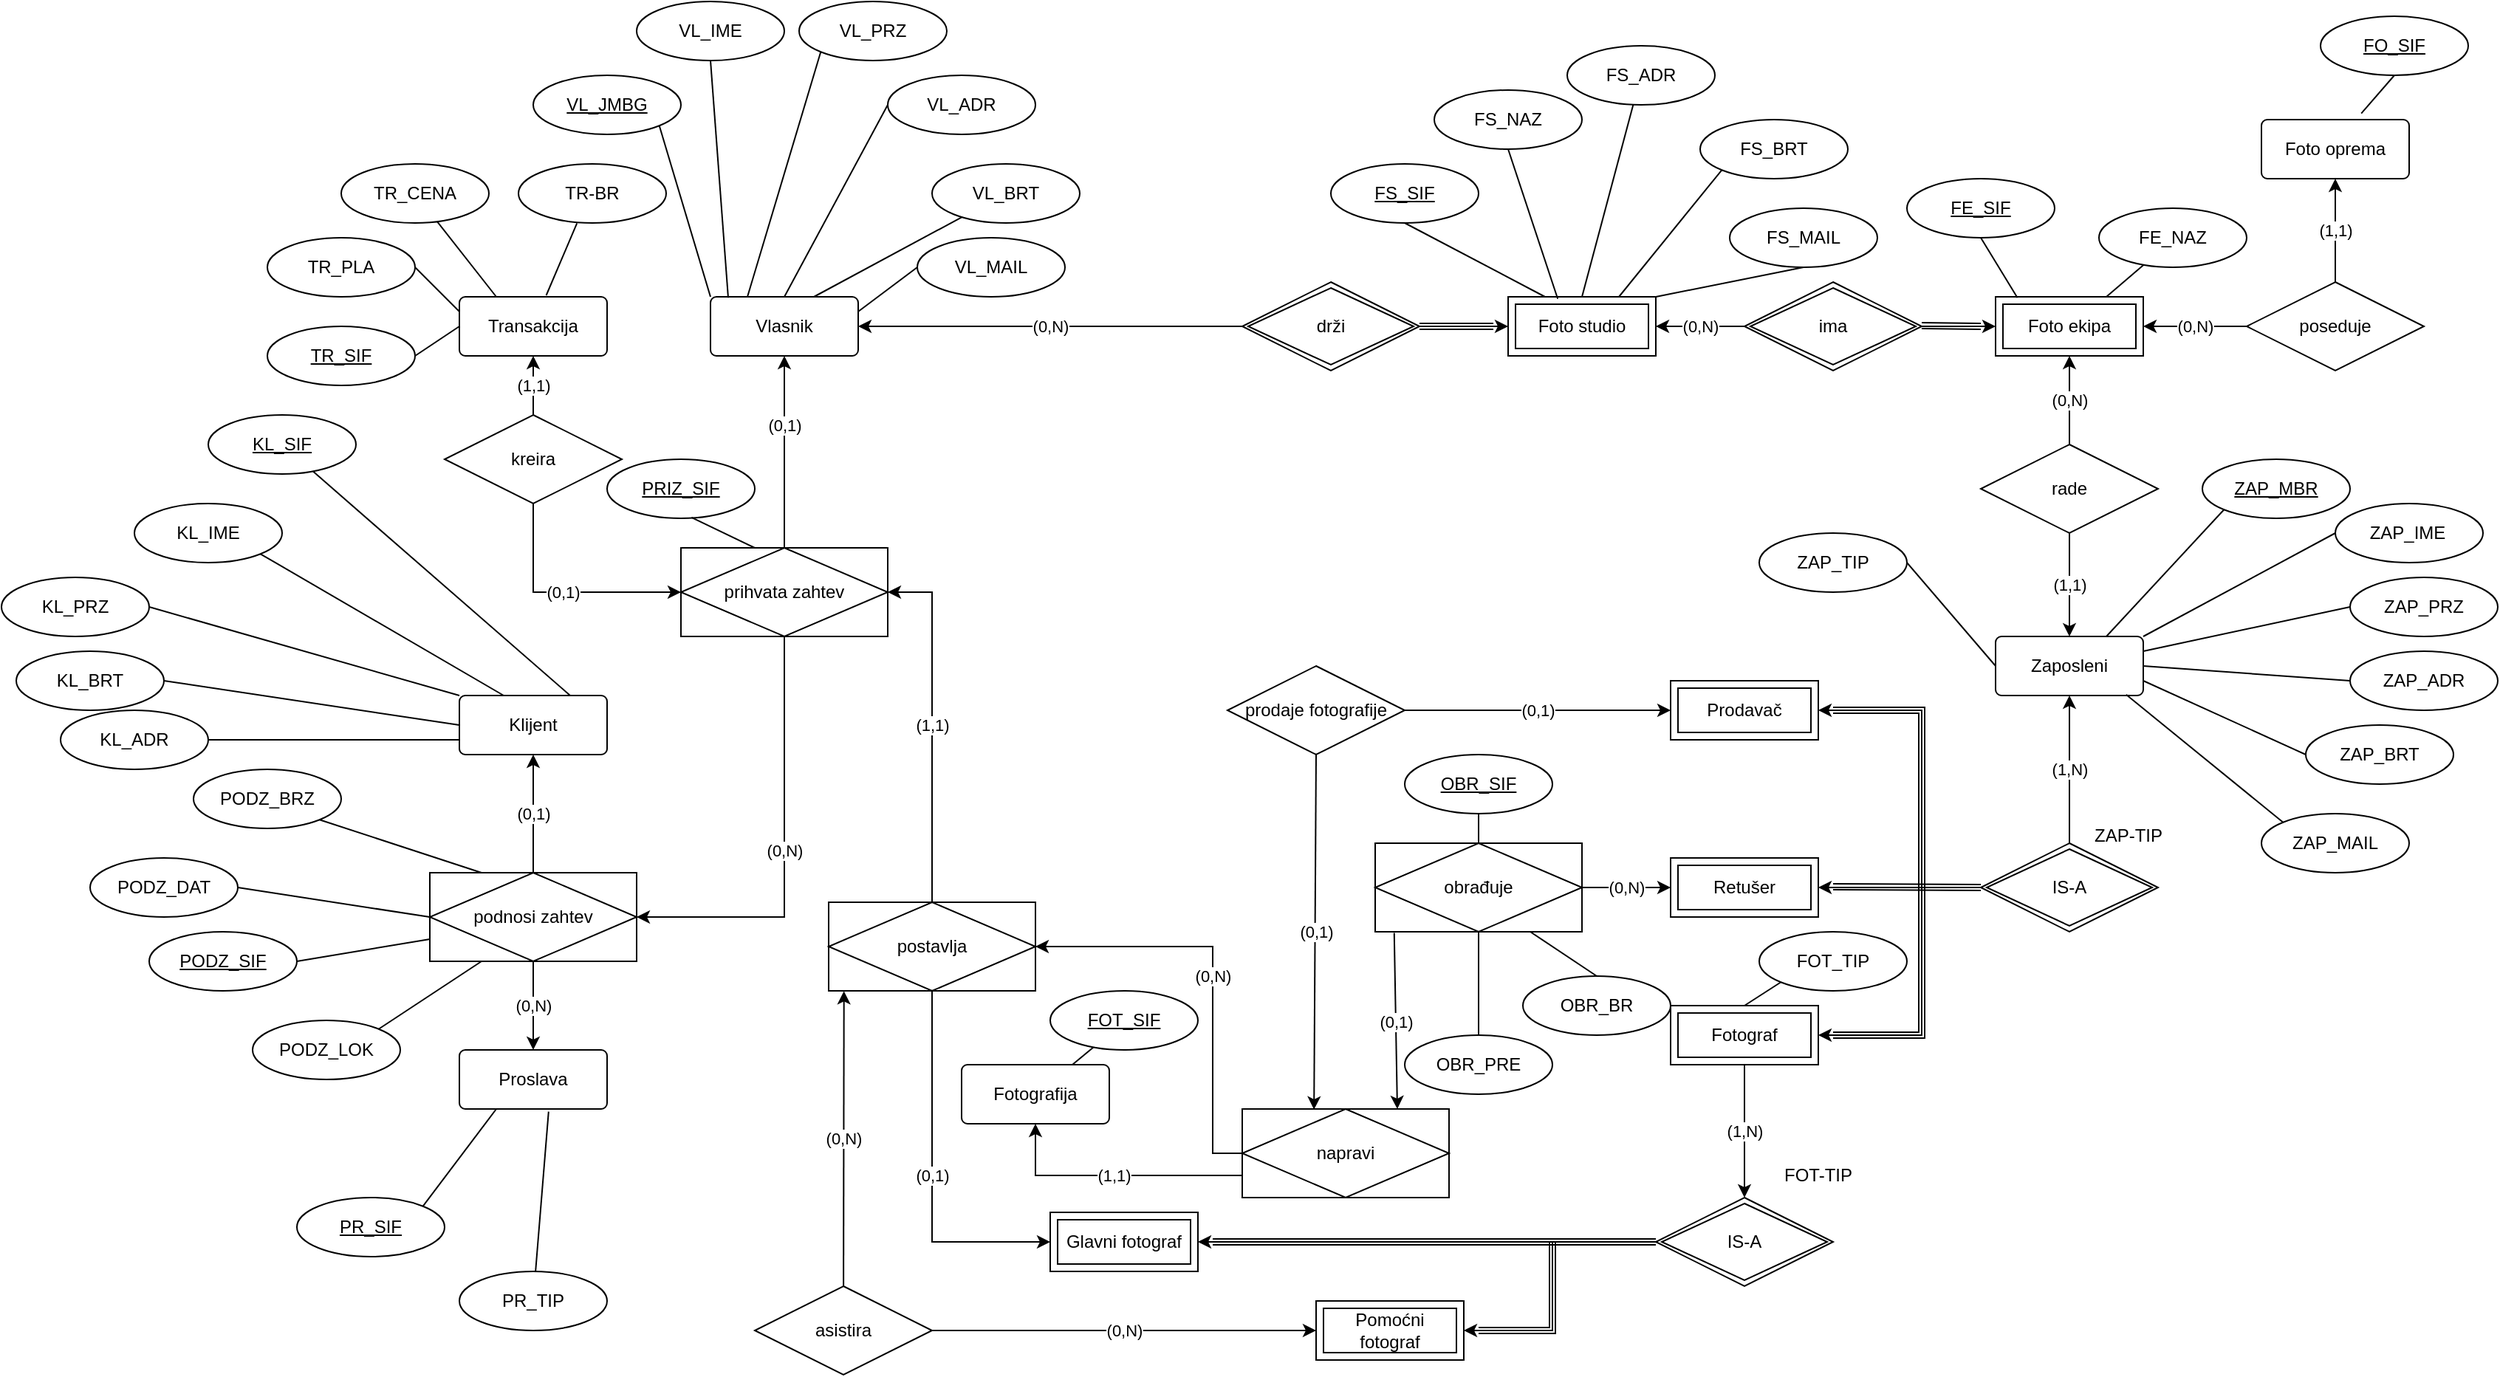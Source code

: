 <mxfile version="15.9.1" type="device"><diagram id="R2lEEEUBdFMjLlhIrx00" name="Page-1"><mxGraphModel dx="1870" dy="1679" grid="1" gridSize="10" guides="1" tooltips="1" connect="1" arrows="1" fold="1" page="1" pageScale="1" pageWidth="850" pageHeight="1100" math="0" shadow="0" extFonts="Permanent Marker^https://fonts.googleapis.com/css?family=Permanent+Marker"><root><mxCell id="0"/><mxCell id="1" parent="0"/><mxCell id="DqjEDJ-toXpMGheVykGL-5" value="Vlasnik" style="rounded=1;arcSize=10;whiteSpace=wrap;html=1;align=center;" vertex="1" parent="1"><mxGeometry x="30" y="40" width="100" height="40" as="geometry"/></mxCell><mxCell id="DqjEDJ-toXpMGheVykGL-6" value="Transakcija" style="rounded=1;arcSize=10;whiteSpace=wrap;html=1;align=center;" vertex="1" parent="1"><mxGeometry x="-140" y="40" width="100" height="40" as="geometry"/></mxCell><mxCell id="DqjEDJ-toXpMGheVykGL-7" value="drži" style="shape=rhombus;double=1;perimeter=rhombusPerimeter;whiteSpace=wrap;html=1;align=center;" vertex="1" parent="1"><mxGeometry x="390" y="30" width="120" height="60" as="geometry"/></mxCell><mxCell id="DqjEDJ-toXpMGheVykGL-10" value="" style="endArrow=classic;html=1;rounded=0;exitX=0;exitY=0.5;exitDx=0;exitDy=0;entryX=1;entryY=0.5;entryDx=0;entryDy=0;" edge="1" parent="1" source="DqjEDJ-toXpMGheVykGL-7" target="DqjEDJ-toXpMGheVykGL-5"><mxGeometry relative="1" as="geometry"><mxPoint x="360" y="300" as="sourcePoint"/><mxPoint x="460" y="300" as="targetPoint"/></mxGeometry></mxCell><mxCell id="DqjEDJ-toXpMGheVykGL-11" value="(0,N)" style="edgeLabel;resizable=0;html=1;align=center;verticalAlign=middle;" connectable="0" vertex="1" parent="DqjEDJ-toXpMGheVykGL-10"><mxGeometry relative="1" as="geometry"/></mxCell><mxCell id="DqjEDJ-toXpMGheVykGL-12" value="" style="endArrow=classic;html=1;rounded=0;entryX=0;entryY=0.5;entryDx=0;entryDy=0;" edge="1" parent="1" source="DqjEDJ-toXpMGheVykGL-7"><mxGeometry width="50" height="50" relative="1" as="geometry"><mxPoint x="380" y="320" as="sourcePoint"/><mxPoint x="570" y="60" as="targetPoint"/><Array as="points"><mxPoint x="530" y="60"/></Array></mxGeometry></mxCell><mxCell id="DqjEDJ-toXpMGheVykGL-13" value="" style="shape=link;html=1;rounded=0;exitX=1;exitY=0.5;exitDx=0;exitDy=0;" edge="1" parent="1" source="DqjEDJ-toXpMGheVykGL-7"><mxGeometry relative="1" as="geometry"><mxPoint x="470" y="110" as="sourcePoint"/><mxPoint x="560" y="60" as="targetPoint"/></mxGeometry></mxCell><mxCell id="DqjEDJ-toXpMGheVykGL-17" value="ima" style="shape=rhombus;double=1;perimeter=rhombusPerimeter;whiteSpace=wrap;html=1;align=center;" vertex="1" parent="1"><mxGeometry x="730" y="30" width="120" height="60" as="geometry"/></mxCell><mxCell id="DqjEDJ-toXpMGheVykGL-18" value="" style="endArrow=classic;html=1;rounded=0;exitX=0;exitY=0.5;exitDx=0;exitDy=0;entryX=1;entryY=0.5;entryDx=0;entryDy=0;" edge="1" parent="1" source="DqjEDJ-toXpMGheVykGL-17"><mxGeometry relative="1" as="geometry"><mxPoint x="360" y="300" as="sourcePoint"/><mxPoint x="670" y="60" as="targetPoint"/></mxGeometry></mxCell><mxCell id="DqjEDJ-toXpMGheVykGL-19" value="(0,N)" style="edgeLabel;resizable=0;html=1;align=center;verticalAlign=middle;" connectable="0" vertex="1" parent="DqjEDJ-toXpMGheVykGL-18"><mxGeometry relative="1" as="geometry"/></mxCell><mxCell id="DqjEDJ-toXpMGheVykGL-20" value="Zaposleni" style="rounded=1;arcSize=10;whiteSpace=wrap;html=1;align=center;" vertex="1" parent="1"><mxGeometry x="900" y="270" width="100" height="40" as="geometry"/></mxCell><mxCell id="DqjEDJ-toXpMGheVykGL-21" value="Foto ekipa" style="shape=ext;margin=3;double=1;whiteSpace=wrap;html=1;align=center;" vertex="1" parent="1"><mxGeometry x="900" y="40" width="100" height="40" as="geometry"/></mxCell><mxCell id="DqjEDJ-toXpMGheVykGL-22" value="Foto studio" style="shape=ext;margin=3;double=1;whiteSpace=wrap;html=1;align=center;" vertex="1" parent="1"><mxGeometry x="570" y="40" width="100" height="40" as="geometry"/></mxCell><mxCell id="DqjEDJ-toXpMGheVykGL-23" value="" style="shape=link;html=1;rounded=0;" edge="1" parent="1"><mxGeometry relative="1" as="geometry"><mxPoint x="850" y="59.5" as="sourcePoint"/><mxPoint x="890" y="60" as="targetPoint"/></mxGeometry></mxCell><mxCell id="DqjEDJ-toXpMGheVykGL-25" value="" style="endArrow=classic;html=1;rounded=0;entryX=0;entryY=0.5;entryDx=0;entryDy=0;" edge="1" parent="1" target="DqjEDJ-toXpMGheVykGL-21"><mxGeometry width="50" height="50" relative="1" as="geometry"><mxPoint x="850" y="60" as="sourcePoint"/><mxPoint x="740" y="240" as="targetPoint"/></mxGeometry></mxCell><mxCell id="DqjEDJ-toXpMGheVykGL-26" value="poseduje" style="shape=rhombus;perimeter=rhombusPerimeter;whiteSpace=wrap;html=1;align=center;" vertex="1" parent="1"><mxGeometry x="1070" y="30" width="120" height="60" as="geometry"/></mxCell><mxCell id="DqjEDJ-toXpMGheVykGL-29" value="" style="endArrow=classic;html=1;rounded=0;exitX=0;exitY=0.5;exitDx=0;exitDy=0;entryX=1;entryY=0.5;entryDx=0;entryDy=0;" edge="1" parent="1" source="DqjEDJ-toXpMGheVykGL-26" target="DqjEDJ-toXpMGheVykGL-21"><mxGeometry relative="1" as="geometry"><mxPoint x="660" y="260" as="sourcePoint"/><mxPoint x="760" y="260" as="targetPoint"/></mxGeometry></mxCell><mxCell id="DqjEDJ-toXpMGheVykGL-30" value="(0,N)" style="edgeLabel;resizable=0;html=1;align=center;verticalAlign=middle;" connectable="0" vertex="1" parent="DqjEDJ-toXpMGheVykGL-29"><mxGeometry relative="1" as="geometry"/></mxCell><mxCell id="DqjEDJ-toXpMGheVykGL-31" value="Foto oprema" style="rounded=1;arcSize=10;whiteSpace=wrap;html=1;align=center;" vertex="1" parent="1"><mxGeometry x="1080" y="-80" width="100" height="40" as="geometry"/></mxCell><mxCell id="DqjEDJ-toXpMGheVykGL-32" value="" style="endArrow=classic;html=1;rounded=0;entryX=0.5;entryY=1;entryDx=0;entryDy=0;" edge="1" parent="1" source="DqjEDJ-toXpMGheVykGL-26" target="DqjEDJ-toXpMGheVykGL-31"><mxGeometry relative="1" as="geometry"><mxPoint x="660" y="180" as="sourcePoint"/><mxPoint x="760" y="180" as="targetPoint"/></mxGeometry></mxCell><mxCell id="DqjEDJ-toXpMGheVykGL-33" value="(1,1)" style="edgeLabel;resizable=0;html=1;align=center;verticalAlign=middle;" connectable="0" vertex="1" parent="DqjEDJ-toXpMGheVykGL-32"><mxGeometry relative="1" as="geometry"/></mxCell><mxCell id="DqjEDJ-toXpMGheVykGL-34" value="rade" style="shape=rhombus;perimeter=rhombusPerimeter;whiteSpace=wrap;html=1;align=center;" vertex="1" parent="1"><mxGeometry x="890" y="140" width="120" height="60" as="geometry"/></mxCell><mxCell id="DqjEDJ-toXpMGheVykGL-35" value="" style="endArrow=classic;html=1;rounded=0;entryX=0.5;entryY=0;entryDx=0;entryDy=0;exitX=0.5;exitY=1;exitDx=0;exitDy=0;" edge="1" parent="1" source="DqjEDJ-toXpMGheVykGL-34" target="DqjEDJ-toXpMGheVykGL-20"><mxGeometry relative="1" as="geometry"><mxPoint x="780" y="180" as="sourcePoint"/><mxPoint x="880" y="180" as="targetPoint"/></mxGeometry></mxCell><mxCell id="DqjEDJ-toXpMGheVykGL-36" value="(1,1)" style="edgeLabel;resizable=0;html=1;align=center;verticalAlign=middle;" connectable="0" vertex="1" parent="DqjEDJ-toXpMGheVykGL-35"><mxGeometry relative="1" as="geometry"/></mxCell><mxCell id="DqjEDJ-toXpMGheVykGL-37" value="" style="endArrow=classic;html=1;rounded=0;entryX=0.5;entryY=1;entryDx=0;entryDy=0;exitX=0.5;exitY=0;exitDx=0;exitDy=0;" edge="1" parent="1" source="DqjEDJ-toXpMGheVykGL-34" target="DqjEDJ-toXpMGheVykGL-21"><mxGeometry relative="1" as="geometry"><mxPoint x="780" y="180" as="sourcePoint"/><mxPoint x="880" y="180" as="targetPoint"/></mxGeometry></mxCell><mxCell id="DqjEDJ-toXpMGheVykGL-38" value="(0,N)" style="edgeLabel;resizable=0;html=1;align=center;verticalAlign=middle;" connectable="0" vertex="1" parent="DqjEDJ-toXpMGheVykGL-37"><mxGeometry relative="1" as="geometry"/></mxCell><mxCell id="DqjEDJ-toXpMGheVykGL-39" value="IS-A" style="shape=rhombus;double=1;perimeter=rhombusPerimeter;whiteSpace=wrap;html=1;align=center;" vertex="1" parent="1"><mxGeometry x="890" y="410" width="120" height="60" as="geometry"/></mxCell><mxCell id="DqjEDJ-toXpMGheVykGL-40" value="" style="endArrow=classic;html=1;rounded=0;entryX=0.5;entryY=1;entryDx=0;entryDy=0;exitX=0.5;exitY=0;exitDx=0;exitDy=0;" edge="1" parent="1" source="DqjEDJ-toXpMGheVykGL-39" target="DqjEDJ-toXpMGheVykGL-20"><mxGeometry relative="1" as="geometry"><mxPoint x="780" y="180" as="sourcePoint"/><mxPoint x="880" y="180" as="targetPoint"/></mxGeometry></mxCell><mxCell id="DqjEDJ-toXpMGheVykGL-41" value="(1,N)" style="edgeLabel;resizable=0;html=1;align=center;verticalAlign=middle;" connectable="0" vertex="1" parent="DqjEDJ-toXpMGheVykGL-40"><mxGeometry relative="1" as="geometry"/></mxCell><mxCell id="DqjEDJ-toXpMGheVykGL-45" value="" style="endArrow=classic;html=1;rounded=0;exitX=0;exitY=0.5;exitDx=0;exitDy=0;entryX=1;entryY=0.5;entryDx=0;entryDy=0;" edge="1" parent="1" source="DqjEDJ-toXpMGheVykGL-39"><mxGeometry width="50" height="50" relative="1" as="geometry"><mxPoint x="800" y="400" as="sourcePoint"/><mxPoint x="780" y="440" as="targetPoint"/></mxGeometry></mxCell><mxCell id="DqjEDJ-toXpMGheVykGL-46" value="" style="endArrow=classic;html=1;rounded=0;entryX=1;entryY=0.5;entryDx=0;entryDy=0;" edge="1" parent="1"><mxGeometry width="50" height="50" relative="1" as="geometry"><mxPoint x="850" y="440" as="sourcePoint"/><mxPoint x="780" y="320" as="targetPoint"/><Array as="points"><mxPoint x="850" y="320"/></Array></mxGeometry></mxCell><mxCell id="DqjEDJ-toXpMGheVykGL-47" value="" style="endArrow=classic;html=1;rounded=0;entryX=1;entryY=0.5;entryDx=0;entryDy=0;" edge="1" parent="1"><mxGeometry width="50" height="50" relative="1" as="geometry"><mxPoint x="850" y="440" as="sourcePoint"/><mxPoint x="780" y="540" as="targetPoint"/><Array as="points"><mxPoint x="850" y="540"/></Array></mxGeometry></mxCell><mxCell id="DqjEDJ-toXpMGheVykGL-48" value="" style="shape=link;html=1;rounded=0;" edge="1" parent="1"><mxGeometry relative="1" as="geometry"><mxPoint x="790" y="439.5" as="sourcePoint"/><mxPoint x="890" y="440" as="targetPoint"/></mxGeometry></mxCell><mxCell id="DqjEDJ-toXpMGheVykGL-50" value="" style="shape=link;html=1;rounded=0;" edge="1" parent="1"><mxGeometry relative="1" as="geometry"><mxPoint x="790" y="540" as="sourcePoint"/><mxPoint x="850" y="440" as="targetPoint"/><Array as="points"><mxPoint x="850" y="540"/></Array></mxGeometry></mxCell><mxCell id="DqjEDJ-toXpMGheVykGL-52" value="" style="shape=link;html=1;rounded=0;" edge="1" parent="1"><mxGeometry relative="1" as="geometry"><mxPoint x="790" y="320" as="sourcePoint"/><mxPoint x="850" y="440" as="targetPoint"/><Array as="points"><mxPoint x="850" y="320"/></Array></mxGeometry></mxCell><mxCell id="DqjEDJ-toXpMGheVykGL-54" value="IS-A" style="shape=rhombus;double=1;perimeter=rhombusPerimeter;whiteSpace=wrap;html=1;align=center;" vertex="1" parent="1"><mxGeometry x="670" y="650" width="120" height="60" as="geometry"/></mxCell><mxCell id="DqjEDJ-toXpMGheVykGL-55" value="" style="endArrow=classic;html=1;rounded=0;exitX=0.5;exitY=1;exitDx=0;exitDy=0;entryX=0.5;entryY=0;entryDx=0;entryDy=0;" edge="1" parent="1" target="DqjEDJ-toXpMGheVykGL-54"><mxGeometry relative="1" as="geometry"><mxPoint x="730" y="560" as="sourcePoint"/><mxPoint x="880" y="510" as="targetPoint"/></mxGeometry></mxCell><mxCell id="DqjEDJ-toXpMGheVykGL-56" value="(1,N)" style="edgeLabel;resizable=0;html=1;align=center;verticalAlign=middle;" connectable="0" vertex="1" parent="DqjEDJ-toXpMGheVykGL-55"><mxGeometry relative="1" as="geometry"/></mxCell><mxCell id="DqjEDJ-toXpMGheVykGL-57" value="FOT-TIP" style="text;html=1;strokeColor=none;fillColor=none;align=center;verticalAlign=middle;whiteSpace=wrap;rounded=0;" vertex="1" parent="1"><mxGeometry x="750" y="620" width="60" height="30" as="geometry"/></mxCell><mxCell id="DqjEDJ-toXpMGheVykGL-58" value="ZAP-TIP" style="text;html=1;strokeColor=none;fillColor=none;align=center;verticalAlign=middle;whiteSpace=wrap;rounded=0;" vertex="1" parent="1"><mxGeometry x="960" y="390" width="60" height="30" as="geometry"/></mxCell><mxCell id="DqjEDJ-toXpMGheVykGL-63" value="" style="endArrow=classic;html=1;rounded=0;entryX=1;entryY=0.5;entryDx=0;entryDy=0;exitX=0;exitY=0.5;exitDx=0;exitDy=0;" edge="1" parent="1" source="DqjEDJ-toXpMGheVykGL-54"><mxGeometry width="50" height="50" relative="1" as="geometry"><mxPoint x="800" y="540" as="sourcePoint"/><mxPoint x="360" y="680" as="targetPoint"/><Array as="points"><mxPoint x="600" y="680"/></Array></mxGeometry></mxCell><mxCell id="DqjEDJ-toXpMGheVykGL-64" value="" style="endArrow=classic;html=1;rounded=0;entryX=1;entryY=0.5;entryDx=0;entryDy=0;" edge="1" parent="1"><mxGeometry width="50" height="50" relative="1" as="geometry"><mxPoint x="600" y="680" as="sourcePoint"/><mxPoint x="540" y="740" as="targetPoint"/><Array as="points"><mxPoint x="600" y="740"/></Array></mxGeometry></mxCell><mxCell id="DqjEDJ-toXpMGheVykGL-65" value="" style="shape=link;html=1;rounded=0;entryX=0;entryY=0.5;entryDx=0;entryDy=0;" edge="1" parent="1" target="DqjEDJ-toXpMGheVykGL-54"><mxGeometry relative="1" as="geometry"><mxPoint x="370" y="680" as="sourcePoint"/><mxPoint x="650" y="530" as="targetPoint"/><Array as="points"><mxPoint x="600" y="680"/></Array></mxGeometry></mxCell><mxCell id="DqjEDJ-toXpMGheVykGL-67" value="" style="shape=link;html=1;rounded=0;" edge="1" parent="1"><mxGeometry relative="1" as="geometry"><mxPoint x="550" y="740" as="sourcePoint"/><mxPoint x="600" y="680" as="targetPoint"/><Array as="points"><mxPoint x="600" y="740"/></Array></mxGeometry></mxCell><mxCell id="DqjEDJ-toXpMGheVykGL-69" value="Klijent" style="rounded=1;arcSize=10;whiteSpace=wrap;html=1;align=center;" vertex="1" parent="1"><mxGeometry x="-140" y="310" width="100" height="40" as="geometry"/></mxCell><mxCell id="DqjEDJ-toXpMGheVykGL-70" value="podnosi zahtev" style="shape=associativeEntity;whiteSpace=wrap;html=1;align=center;" vertex="1" parent="1"><mxGeometry x="-160" y="430" width="140" height="60" as="geometry"/></mxCell><mxCell id="DqjEDJ-toXpMGheVykGL-71" value="Proslava" style="rounded=1;arcSize=10;whiteSpace=wrap;html=1;align=center;" vertex="1" parent="1"><mxGeometry x="-140" y="550" width="100" height="40" as="geometry"/></mxCell><mxCell id="DqjEDJ-toXpMGheVykGL-72" value="" style="endArrow=classic;html=1;rounded=0;exitX=0.5;exitY=0;exitDx=0;exitDy=0;entryX=0.5;entryY=1;entryDx=0;entryDy=0;" edge="1" parent="1" source="DqjEDJ-toXpMGheVykGL-70" target="DqjEDJ-toXpMGheVykGL-69"><mxGeometry relative="1" as="geometry"><mxPoint x="280" y="270" as="sourcePoint"/><mxPoint x="380" y="270" as="targetPoint"/></mxGeometry></mxCell><mxCell id="DqjEDJ-toXpMGheVykGL-73" value="(0,1)" style="edgeLabel;resizable=0;html=1;align=center;verticalAlign=middle;" connectable="0" vertex="1" parent="DqjEDJ-toXpMGheVykGL-72"><mxGeometry relative="1" as="geometry"/></mxCell><mxCell id="DqjEDJ-toXpMGheVykGL-74" value="" style="endArrow=classic;html=1;rounded=0;exitX=0.5;exitY=1;exitDx=0;exitDy=0;entryX=0.5;entryY=0;entryDx=0;entryDy=0;" edge="1" parent="1" source="DqjEDJ-toXpMGheVykGL-70" target="DqjEDJ-toXpMGheVykGL-71"><mxGeometry relative="1" as="geometry"><mxPoint x="280" y="270" as="sourcePoint"/><mxPoint x="-70" y="480" as="targetPoint"/></mxGeometry></mxCell><mxCell id="DqjEDJ-toXpMGheVykGL-75" value="(0,N)" style="edgeLabel;resizable=0;html=1;align=center;verticalAlign=middle;" connectable="0" vertex="1" parent="DqjEDJ-toXpMGheVykGL-74"><mxGeometry relative="1" as="geometry"/></mxCell><mxCell id="DqjEDJ-toXpMGheVykGL-76" value="prihvata zahtev" style="shape=associativeEntity;whiteSpace=wrap;html=1;align=center;" vertex="1" parent="1"><mxGeometry x="10" y="210" width="140" height="60" as="geometry"/></mxCell><mxCell id="DqjEDJ-toXpMGheVykGL-77" value="" style="endArrow=classic;html=1;rounded=0;exitX=0.5;exitY=1;exitDx=0;exitDy=0;entryX=1;entryY=0.5;entryDx=0;entryDy=0;" edge="1" parent="1" source="DqjEDJ-toXpMGheVykGL-76" target="DqjEDJ-toXpMGheVykGL-70"><mxGeometry relative="1" as="geometry"><mxPoint x="280" y="280" as="sourcePoint"/><mxPoint y="380" as="targetPoint"/><Array as="points"><mxPoint x="80" y="460"/></Array></mxGeometry></mxCell><mxCell id="DqjEDJ-toXpMGheVykGL-78" value="(0,N)" style="edgeLabel;resizable=0;html=1;align=center;verticalAlign=middle;" connectable="0" vertex="1" parent="DqjEDJ-toXpMGheVykGL-77"><mxGeometry relative="1" as="geometry"/></mxCell><mxCell id="DqjEDJ-toXpMGheVykGL-79" value="" style="endArrow=classic;html=1;rounded=0;exitX=0.5;exitY=0;exitDx=0;exitDy=0;entryX=0.5;entryY=1;entryDx=0;entryDy=0;" edge="1" parent="1" source="DqjEDJ-toXpMGheVykGL-76" target="DqjEDJ-toXpMGheVykGL-5"><mxGeometry relative="1" as="geometry"><mxPoint x="280" y="280" as="sourcePoint"/><mxPoint x="380" y="280" as="targetPoint"/></mxGeometry></mxCell><mxCell id="DqjEDJ-toXpMGheVykGL-205" value="(0,1)" style="edgeLabel;html=1;align=center;verticalAlign=middle;resizable=0;points=[];" vertex="1" connectable="0" parent="DqjEDJ-toXpMGheVykGL-79"><mxGeometry x="0.286" relative="1" as="geometry"><mxPoint as="offset"/></mxGeometry></mxCell><mxCell id="DqjEDJ-toXpMGheVykGL-81" value="kreira" style="shape=rhombus;perimeter=rhombusPerimeter;whiteSpace=wrap;html=1;align=center;" vertex="1" parent="1"><mxGeometry x="-150" y="120" width="120" height="60" as="geometry"/></mxCell><mxCell id="DqjEDJ-toXpMGheVykGL-82" value="" style="endArrow=classic;html=1;rounded=0;exitX=0.5;exitY=1;exitDx=0;exitDy=0;entryX=0;entryY=0.5;entryDx=0;entryDy=0;" edge="1" parent="1" source="DqjEDJ-toXpMGheVykGL-81" target="DqjEDJ-toXpMGheVykGL-76"><mxGeometry relative="1" as="geometry"><mxPoint x="280" y="280" as="sourcePoint"/><mxPoint x="380" y="280" as="targetPoint"/><Array as="points"><mxPoint x="-90" y="240"/></Array></mxGeometry></mxCell><mxCell id="DqjEDJ-toXpMGheVykGL-83" value="(0,1)" style="edgeLabel;resizable=0;html=1;align=center;verticalAlign=middle;" connectable="0" vertex="1" parent="DqjEDJ-toXpMGheVykGL-82"><mxGeometry relative="1" as="geometry"/></mxCell><mxCell id="DqjEDJ-toXpMGheVykGL-84" value="" style="endArrow=classic;html=1;rounded=0;exitX=0.5;exitY=0;exitDx=0;exitDy=0;" edge="1" parent="1" source="DqjEDJ-toXpMGheVykGL-81" target="DqjEDJ-toXpMGheVykGL-6"><mxGeometry relative="1" as="geometry"><mxPoint x="280" y="280" as="sourcePoint"/><mxPoint x="380" y="280" as="targetPoint"/></mxGeometry></mxCell><mxCell id="DqjEDJ-toXpMGheVykGL-85" value="(1,1)" style="edgeLabel;resizable=0;html=1;align=center;verticalAlign=middle;" connectable="0" vertex="1" parent="DqjEDJ-toXpMGheVykGL-84"><mxGeometry relative="1" as="geometry"/></mxCell><mxCell id="DqjEDJ-toXpMGheVykGL-86" value="postavlja" style="shape=associativeEntity;whiteSpace=wrap;html=1;align=center;" vertex="1" parent="1"><mxGeometry x="110" y="450" width="140" height="60" as="geometry"/></mxCell><mxCell id="DqjEDJ-toXpMGheVykGL-89" value="" style="endArrow=classic;html=1;rounded=0;entryX=1;entryY=0.5;entryDx=0;entryDy=0;exitX=0.5;exitY=0;exitDx=0;exitDy=0;" edge="1" parent="1" source="DqjEDJ-toXpMGheVykGL-86" target="DqjEDJ-toXpMGheVykGL-76"><mxGeometry relative="1" as="geometry"><mxPoint x="280" y="410" as="sourcePoint"/><mxPoint x="380" y="410" as="targetPoint"/><Array as="points"><mxPoint x="180" y="240"/></Array></mxGeometry></mxCell><mxCell id="DqjEDJ-toXpMGheVykGL-90" value="(1,1)" style="edgeLabel;resizable=0;html=1;align=center;verticalAlign=middle;" connectable="0" vertex="1" parent="DqjEDJ-toXpMGheVykGL-89"><mxGeometry relative="1" as="geometry"/></mxCell><mxCell id="DqjEDJ-toXpMGheVykGL-91" value="" style="endArrow=classic;html=1;rounded=0;exitX=0.5;exitY=1;exitDx=0;exitDy=0;entryX=0;entryY=0.5;entryDx=0;entryDy=0;" edge="1" parent="1" source="DqjEDJ-toXpMGheVykGL-86"><mxGeometry relative="1" as="geometry"><mxPoint x="280" y="410" as="sourcePoint"/><mxPoint x="260" y="680" as="targetPoint"/><Array as="points"><mxPoint x="180" y="680"/></Array></mxGeometry></mxCell><mxCell id="DqjEDJ-toXpMGheVykGL-92" value="(0,1)" style="edgeLabel;resizable=0;html=1;align=center;verticalAlign=middle;" connectable="0" vertex="1" parent="DqjEDJ-toXpMGheVykGL-91"><mxGeometry relative="1" as="geometry"/></mxCell><mxCell id="DqjEDJ-toXpMGheVykGL-93" value="asistira" style="shape=rhombus;perimeter=rhombusPerimeter;whiteSpace=wrap;html=1;align=center;" vertex="1" parent="1"><mxGeometry x="60" y="710" width="120" height="60" as="geometry"/></mxCell><mxCell id="DqjEDJ-toXpMGheVykGL-94" value="" style="endArrow=classic;html=1;rounded=0;exitX=1;exitY=0.5;exitDx=0;exitDy=0;entryX=0;entryY=0.5;entryDx=0;entryDy=0;" edge="1" parent="1" source="DqjEDJ-toXpMGheVykGL-93"><mxGeometry relative="1" as="geometry"><mxPoint x="280" y="500" as="sourcePoint"/><mxPoint x="440" y="740" as="targetPoint"/></mxGeometry></mxCell><mxCell id="DqjEDJ-toXpMGheVykGL-95" value="(0,N)" style="edgeLabel;resizable=0;html=1;align=center;verticalAlign=middle;" connectable="0" vertex="1" parent="DqjEDJ-toXpMGheVykGL-94"><mxGeometry relative="1" as="geometry"/></mxCell><mxCell id="DqjEDJ-toXpMGheVykGL-98" value="" style="endArrow=classic;html=1;rounded=0;entryX=0.074;entryY=1.003;entryDx=0;entryDy=0;entryPerimeter=0;" edge="1" parent="1" source="DqjEDJ-toXpMGheVykGL-93" target="DqjEDJ-toXpMGheVykGL-86"><mxGeometry relative="1" as="geometry"><mxPoint x="280" y="500" as="sourcePoint"/><mxPoint x="120" y="540" as="targetPoint"/><Array as="points"/></mxGeometry></mxCell><mxCell id="DqjEDJ-toXpMGheVykGL-99" value="(0,N)" style="edgeLabel;resizable=0;html=1;align=center;verticalAlign=middle;" connectable="0" vertex="1" parent="DqjEDJ-toXpMGheVykGL-98"><mxGeometry relative="1" as="geometry"/></mxCell><mxCell id="DqjEDJ-toXpMGheVykGL-100" value="napravi" style="shape=associativeEntity;whiteSpace=wrap;html=1;align=center;" vertex="1" parent="1"><mxGeometry x="390" y="590" width="140" height="60" as="geometry"/></mxCell><mxCell id="DqjEDJ-toXpMGheVykGL-101" value="Fotografija" style="rounded=1;arcSize=10;whiteSpace=wrap;html=1;align=center;" vertex="1" parent="1"><mxGeometry x="200" y="560" width="100" height="40" as="geometry"/></mxCell><mxCell id="DqjEDJ-toXpMGheVykGL-102" value="" style="endArrow=classic;html=1;rounded=0;entryX=1;entryY=0.5;entryDx=0;entryDy=0;exitX=0;exitY=0.5;exitDx=0;exitDy=0;" edge="1" parent="1" source="DqjEDJ-toXpMGheVykGL-100" target="DqjEDJ-toXpMGheVykGL-86"><mxGeometry relative="1" as="geometry"><mxPoint x="280" y="500" as="sourcePoint"/><mxPoint x="380" y="500" as="targetPoint"/><Array as="points"><mxPoint x="370" y="620"/><mxPoint x="370" y="480"/></Array></mxGeometry></mxCell><mxCell id="DqjEDJ-toXpMGheVykGL-103" value="(0,N)" style="edgeLabel;resizable=0;html=1;align=center;verticalAlign=middle;" connectable="0" vertex="1" parent="DqjEDJ-toXpMGheVykGL-102"><mxGeometry relative="1" as="geometry"/></mxCell><mxCell id="DqjEDJ-toXpMGheVykGL-104" value="" style="endArrow=classic;html=1;rounded=0;entryX=0.5;entryY=1;entryDx=0;entryDy=0;exitX=0;exitY=0.75;exitDx=0;exitDy=0;" edge="1" parent="1" source="DqjEDJ-toXpMGheVykGL-100" target="DqjEDJ-toXpMGheVykGL-101"><mxGeometry relative="1" as="geometry"><mxPoint x="280" y="500" as="sourcePoint"/><mxPoint x="460" y="410" as="targetPoint"/><Array as="points"><mxPoint x="250" y="635"/></Array></mxGeometry></mxCell><mxCell id="DqjEDJ-toXpMGheVykGL-105" value="(1,1)" style="edgeLabel;resizable=0;html=1;align=center;verticalAlign=middle;" connectable="0" vertex="1" parent="DqjEDJ-toXpMGheVykGL-104"><mxGeometry relative="1" as="geometry"/></mxCell><mxCell id="DqjEDJ-toXpMGheVykGL-106" value="obrađuje" style="shape=associativeEntity;whiteSpace=wrap;html=1;align=center;" vertex="1" parent="1"><mxGeometry x="480" y="410" width="140" height="60" as="geometry"/></mxCell><mxCell id="DqjEDJ-toXpMGheVykGL-109" value="" style="endArrow=classic;html=1;rounded=0;exitX=0.092;exitY=1.013;exitDx=0;exitDy=0;exitPerimeter=0;entryX=0.75;entryY=0;entryDx=0;entryDy=0;" edge="1" parent="1" source="DqjEDJ-toXpMGheVykGL-106" target="DqjEDJ-toXpMGheVykGL-100"><mxGeometry relative="1" as="geometry"><mxPoint x="280" y="510" as="sourcePoint"/><mxPoint x="493" y="560" as="targetPoint"/></mxGeometry></mxCell><mxCell id="DqjEDJ-toXpMGheVykGL-110" value="(0,1)" style="edgeLabel;resizable=0;html=1;align=center;verticalAlign=middle;" connectable="0" vertex="1" parent="DqjEDJ-toXpMGheVykGL-109"><mxGeometry relative="1" as="geometry"/></mxCell><mxCell id="DqjEDJ-toXpMGheVykGL-111" value="" style="endArrow=classic;html=1;rounded=0;entryX=0;entryY=0.5;entryDx=0;entryDy=0;exitX=1;exitY=0.5;exitDx=0;exitDy=0;" edge="1" parent="1" source="DqjEDJ-toXpMGheVykGL-106"><mxGeometry relative="1" as="geometry"><mxPoint x="620" y="450" as="sourcePoint"/><mxPoint x="680" y="440" as="targetPoint"/></mxGeometry></mxCell><mxCell id="DqjEDJ-toXpMGheVykGL-112" value="(0,N)" style="edgeLabel;resizable=0;html=1;align=center;verticalAlign=middle;" connectable="0" vertex="1" parent="DqjEDJ-toXpMGheVykGL-111"><mxGeometry relative="1" as="geometry"/></mxCell><mxCell id="DqjEDJ-toXpMGheVykGL-113" value="prodaje fotografije" style="shape=rhombus;perimeter=rhombusPerimeter;whiteSpace=wrap;html=1;align=center;" vertex="1" parent="1"><mxGeometry x="380" y="290" width="120" height="60" as="geometry"/></mxCell><mxCell id="DqjEDJ-toXpMGheVykGL-114" value="" style="endArrow=classic;html=1;rounded=0;exitX=0.5;exitY=1;exitDx=0;exitDy=0;entryX=0.347;entryY=0.007;entryDx=0;entryDy=0;entryPerimeter=0;" edge="1" parent="1" source="DqjEDJ-toXpMGheVykGL-113" target="DqjEDJ-toXpMGheVykGL-100"><mxGeometry relative="1" as="geometry"><mxPoint x="280" y="570" as="sourcePoint"/><mxPoint x="430" y="580" as="targetPoint"/></mxGeometry></mxCell><mxCell id="DqjEDJ-toXpMGheVykGL-115" value="(0,1)" style="edgeLabel;resizable=0;html=1;align=center;verticalAlign=middle;" connectable="0" vertex="1" parent="DqjEDJ-toXpMGheVykGL-114"><mxGeometry relative="1" as="geometry"/></mxCell><mxCell id="DqjEDJ-toXpMGheVykGL-116" value="" style="endArrow=classic;html=1;rounded=0;exitX=1;exitY=0.5;exitDx=0;exitDy=0;entryX=0;entryY=0.5;entryDx=0;entryDy=0;" edge="1" parent="1" source="DqjEDJ-toXpMGheVykGL-113"><mxGeometry relative="1" as="geometry"><mxPoint x="280" y="570" as="sourcePoint"/><mxPoint x="680" y="320" as="targetPoint"/></mxGeometry></mxCell><mxCell id="DqjEDJ-toXpMGheVykGL-117" value="(0,1)" style="edgeLabel;resizable=0;html=1;align=center;verticalAlign=middle;" connectable="0" vertex="1" parent="DqjEDJ-toXpMGheVykGL-116"><mxGeometry relative="1" as="geometry"/></mxCell><mxCell id="DqjEDJ-toXpMGheVykGL-118" value="PR_SIF" style="ellipse;whiteSpace=wrap;html=1;align=center;fontStyle=4;" vertex="1" parent="1"><mxGeometry x="-250" y="650" width="100" height="40" as="geometry"/></mxCell><mxCell id="DqjEDJ-toXpMGheVykGL-120" value="PR_TIP" style="ellipse;whiteSpace=wrap;html=1;align=center;" vertex="1" parent="1"><mxGeometry x="-140" y="700" width="100" height="40" as="geometry"/></mxCell><mxCell id="DqjEDJ-toXpMGheVykGL-122" value="" style="endArrow=none;html=1;rounded=0;entryX=0.604;entryY=1.045;entryDx=0;entryDy=0;entryPerimeter=0;" edge="1" parent="1" source="DqjEDJ-toXpMGheVykGL-120" target="DqjEDJ-toXpMGheVykGL-71"><mxGeometry width="50" height="50" relative="1" as="geometry"><mxPoint x="-100" y="780" as="sourcePoint"/><mxPoint x="-50" y="730" as="targetPoint"/></mxGeometry></mxCell><mxCell id="DqjEDJ-toXpMGheVykGL-123" value="" style="endArrow=none;html=1;rounded=0;entryX=0.25;entryY=1;entryDx=0;entryDy=0;exitX=1;exitY=0;exitDx=0;exitDy=0;" edge="1" parent="1" source="DqjEDJ-toXpMGheVykGL-118" target="DqjEDJ-toXpMGheVykGL-71"><mxGeometry width="50" height="50" relative="1" as="geometry"><mxPoint x="-100" y="780" as="sourcePoint"/><mxPoint x="-50" y="730" as="targetPoint"/></mxGeometry></mxCell><mxCell id="DqjEDJ-toXpMGheVykGL-124" value="PODZ_SIF" style="ellipse;whiteSpace=wrap;html=1;align=center;fontStyle=4;" vertex="1" parent="1"><mxGeometry x="-350" y="470" width="100" height="40" as="geometry"/></mxCell><mxCell id="DqjEDJ-toXpMGheVykGL-125" value="PODZ_DAT" style="ellipse;whiteSpace=wrap;html=1;align=center;" vertex="1" parent="1"><mxGeometry x="-390" y="420" width="100" height="40" as="geometry"/></mxCell><mxCell id="DqjEDJ-toXpMGheVykGL-126" value="PODZ_BRZ" style="ellipse;whiteSpace=wrap;html=1;align=center;" vertex="1" parent="1"><mxGeometry x="-320" y="360" width="100" height="40" as="geometry"/></mxCell><mxCell id="DqjEDJ-toXpMGheVykGL-127" value="" style="endArrow=none;html=1;rounded=0;exitX=1;exitY=1;exitDx=0;exitDy=0;entryX=0.25;entryY=0;entryDx=0;entryDy=0;" edge="1" parent="1" source="DqjEDJ-toXpMGheVykGL-126" target="DqjEDJ-toXpMGheVykGL-70"><mxGeometry relative="1" as="geometry"><mxPoint x="-150" y="370" as="sourcePoint"/><mxPoint x="10" y="370" as="targetPoint"/></mxGeometry></mxCell><mxCell id="DqjEDJ-toXpMGheVykGL-128" value="" style="endArrow=none;html=1;rounded=0;exitX=1;exitY=0.5;exitDx=0;exitDy=0;entryX=0;entryY=0.5;entryDx=0;entryDy=0;" edge="1" parent="1" source="DqjEDJ-toXpMGheVykGL-125" target="DqjEDJ-toXpMGheVykGL-70"><mxGeometry relative="1" as="geometry"><mxPoint x="-150" y="370" as="sourcePoint"/><mxPoint x="10" y="370" as="targetPoint"/></mxGeometry></mxCell><mxCell id="DqjEDJ-toXpMGheVykGL-129" value="" style="endArrow=none;html=1;rounded=0;exitX=1;exitY=0.5;exitDx=0;exitDy=0;entryX=0;entryY=0.75;entryDx=0;entryDy=0;" edge="1" parent="1" source="DqjEDJ-toXpMGheVykGL-124" target="DqjEDJ-toXpMGheVykGL-70"><mxGeometry relative="1" as="geometry"><mxPoint x="-150" y="370" as="sourcePoint"/><mxPoint x="10" y="370" as="targetPoint"/></mxGeometry></mxCell><mxCell id="DqjEDJ-toXpMGheVykGL-130" value="KL_SIF" style="ellipse;whiteSpace=wrap;html=1;align=center;fontStyle=4;" vertex="1" parent="1"><mxGeometry x="-310" y="120" width="100" height="40" as="geometry"/></mxCell><mxCell id="DqjEDJ-toXpMGheVykGL-131" value="PODZ_LOK" style="ellipse;whiteSpace=wrap;html=1;align=center;" vertex="1" parent="1"><mxGeometry x="-280" y="530" width="100" height="40" as="geometry"/></mxCell><mxCell id="DqjEDJ-toXpMGheVykGL-132" value="KL_ADR" style="ellipse;whiteSpace=wrap;html=1;align=center;" vertex="1" parent="1"><mxGeometry x="-410" y="320" width="100" height="40" as="geometry"/></mxCell><mxCell id="DqjEDJ-toXpMGheVykGL-133" value="KL_BRT" style="ellipse;whiteSpace=wrap;html=1;align=center;" vertex="1" parent="1"><mxGeometry x="-440" y="280" width="100" height="40" as="geometry"/></mxCell><mxCell id="DqjEDJ-toXpMGheVykGL-134" value="KL_PRZ" style="ellipse;whiteSpace=wrap;html=1;align=center;" vertex="1" parent="1"><mxGeometry x="-450" y="230" width="100" height="40" as="geometry"/></mxCell><mxCell id="DqjEDJ-toXpMGheVykGL-135" value="KL_IME" style="ellipse;whiteSpace=wrap;html=1;align=center;" vertex="1" parent="1"><mxGeometry x="-360" y="180" width="100" height="40" as="geometry"/></mxCell><mxCell id="DqjEDJ-toXpMGheVykGL-136" value="" style="endArrow=none;html=1;rounded=0;exitX=1;exitY=0;exitDx=0;exitDy=0;entryX=0.25;entryY=1;entryDx=0;entryDy=0;" edge="1" parent="1" source="DqjEDJ-toXpMGheVykGL-131" target="DqjEDJ-toXpMGheVykGL-70"><mxGeometry width="50" height="50" relative="1" as="geometry"><mxPoint x="-100" y="390" as="sourcePoint"/><mxPoint x="-50" y="340" as="targetPoint"/></mxGeometry></mxCell><mxCell id="DqjEDJ-toXpMGheVykGL-137" value="" style="endArrow=none;html=1;rounded=0;exitX=0.75;exitY=0;exitDx=0;exitDy=0;" edge="1" parent="1" source="DqjEDJ-toXpMGheVykGL-69" target="DqjEDJ-toXpMGheVykGL-130"><mxGeometry width="50" height="50" relative="1" as="geometry"><mxPoint x="-100" y="390" as="sourcePoint"/><mxPoint x="-50" y="340" as="targetPoint"/></mxGeometry></mxCell><mxCell id="DqjEDJ-toXpMGheVykGL-138" value="" style="endArrow=none;html=1;rounded=0;exitX=1;exitY=1;exitDx=0;exitDy=0;" edge="1" parent="1" source="DqjEDJ-toXpMGheVykGL-135"><mxGeometry width="50" height="50" relative="1" as="geometry"><mxPoint x="-100" y="390" as="sourcePoint"/><mxPoint x="-110" y="310" as="targetPoint"/></mxGeometry></mxCell><mxCell id="DqjEDJ-toXpMGheVykGL-139" value="" style="endArrow=none;html=1;rounded=0;exitX=1;exitY=0.5;exitDx=0;exitDy=0;" edge="1" parent="1" source="DqjEDJ-toXpMGheVykGL-134"><mxGeometry width="50" height="50" relative="1" as="geometry"><mxPoint x="-100" y="390" as="sourcePoint"/><mxPoint x="-140" y="310" as="targetPoint"/></mxGeometry></mxCell><mxCell id="DqjEDJ-toXpMGheVykGL-140" value="" style="endArrow=none;html=1;rounded=0;exitX=1;exitY=0.5;exitDx=0;exitDy=0;" edge="1" parent="1" source="DqjEDJ-toXpMGheVykGL-133"><mxGeometry width="50" height="50" relative="1" as="geometry"><mxPoint x="-100" y="390" as="sourcePoint"/><mxPoint x="-140" y="330" as="targetPoint"/></mxGeometry></mxCell><mxCell id="DqjEDJ-toXpMGheVykGL-141" value="" style="endArrow=none;html=1;rounded=0;exitX=1;exitY=0.5;exitDx=0;exitDy=0;" edge="1" parent="1" source="DqjEDJ-toXpMGheVykGL-132"><mxGeometry width="50" height="50" relative="1" as="geometry"><mxPoint x="-100" y="390" as="sourcePoint"/><mxPoint x="-140" y="340" as="targetPoint"/></mxGeometry></mxCell><mxCell id="DqjEDJ-toXpMGheVykGL-142" value="TR_SIF" style="ellipse;whiteSpace=wrap;html=1;align=center;fontStyle=4;" vertex="1" parent="1"><mxGeometry x="-270" y="60" width="100" height="40" as="geometry"/></mxCell><mxCell id="DqjEDJ-toXpMGheVykGL-143" value="TR-BR" style="ellipse;whiteSpace=wrap;html=1;align=center;" vertex="1" parent="1"><mxGeometry x="-100" y="-50" width="100" height="40" as="geometry"/></mxCell><mxCell id="DqjEDJ-toXpMGheVykGL-144" value="TR_CENA" style="ellipse;whiteSpace=wrap;html=1;align=center;" vertex="1" parent="1"><mxGeometry x="-220" y="-50" width="100" height="40" as="geometry"/></mxCell><mxCell id="DqjEDJ-toXpMGheVykGL-145" value="TR_PLA" style="ellipse;whiteSpace=wrap;html=1;align=center;" vertex="1" parent="1"><mxGeometry x="-270" width="100" height="40" as="geometry"/></mxCell><mxCell id="DqjEDJ-toXpMGheVykGL-146" value="" style="endArrow=none;html=1;rounded=0;exitX=1;exitY=0.5;exitDx=0;exitDy=0;entryX=0;entryY=0.5;entryDx=0;entryDy=0;" edge="1" parent="1" source="DqjEDJ-toXpMGheVykGL-142" target="DqjEDJ-toXpMGheVykGL-6"><mxGeometry width="50" height="50" relative="1" as="geometry"><mxPoint x="-100" y="130" as="sourcePoint"/><mxPoint x="-50" y="80" as="targetPoint"/></mxGeometry></mxCell><mxCell id="DqjEDJ-toXpMGheVykGL-147" value="" style="endArrow=none;html=1;rounded=0;exitX=1;exitY=0.5;exitDx=0;exitDy=0;entryX=0;entryY=0.25;entryDx=0;entryDy=0;" edge="1" parent="1" source="DqjEDJ-toXpMGheVykGL-145" target="DqjEDJ-toXpMGheVykGL-6"><mxGeometry width="50" height="50" relative="1" as="geometry"><mxPoint x="-100" y="130" as="sourcePoint"/><mxPoint x="-50" y="80" as="targetPoint"/></mxGeometry></mxCell><mxCell id="DqjEDJ-toXpMGheVykGL-148" value="" style="endArrow=none;html=1;rounded=0;entryX=0.25;entryY=0;entryDx=0;entryDy=0;" edge="1" parent="1" source="DqjEDJ-toXpMGheVykGL-144" target="DqjEDJ-toXpMGheVykGL-6"><mxGeometry width="50" height="50" relative="1" as="geometry"><mxPoint x="-100" y="130" as="sourcePoint"/><mxPoint x="-50" y="80" as="targetPoint"/></mxGeometry></mxCell><mxCell id="DqjEDJ-toXpMGheVykGL-149" value="" style="endArrow=none;html=1;rounded=0;entryX=0.396;entryY=1.005;entryDx=0;entryDy=0;entryPerimeter=0;exitX=0.588;exitY=-0.025;exitDx=0;exitDy=0;exitPerimeter=0;" edge="1" parent="1" source="DqjEDJ-toXpMGheVykGL-6" target="DqjEDJ-toXpMGheVykGL-143"><mxGeometry width="50" height="50" relative="1" as="geometry"><mxPoint x="-100" y="130" as="sourcePoint"/><mxPoint x="-50" y="80" as="targetPoint"/></mxGeometry></mxCell><mxCell id="DqjEDJ-toXpMGheVykGL-150" value="VL_JMBG" style="ellipse;whiteSpace=wrap;html=1;align=center;fontStyle=4;" vertex="1" parent="1"><mxGeometry x="-90" y="-110" width="100" height="40" as="geometry"/></mxCell><mxCell id="DqjEDJ-toXpMGheVykGL-151" value="VL_BRT" style="ellipse;whiteSpace=wrap;html=1;align=center;" vertex="1" parent="1"><mxGeometry x="180" y="-50" width="100" height="40" as="geometry"/></mxCell><mxCell id="DqjEDJ-toXpMGheVykGL-152" value="VL_ADR" style="ellipse;whiteSpace=wrap;html=1;align=center;" vertex="1" parent="1"><mxGeometry x="150" y="-110" width="100" height="40" as="geometry"/></mxCell><mxCell id="DqjEDJ-toXpMGheVykGL-153" value="VL_PRZ" style="ellipse;whiteSpace=wrap;html=1;align=center;" vertex="1" parent="1"><mxGeometry x="90" y="-160" width="100" height="40" as="geometry"/></mxCell><mxCell id="DqjEDJ-toXpMGheVykGL-154" value="VL_IME" style="ellipse;whiteSpace=wrap;html=1;align=center;" vertex="1" parent="1"><mxGeometry x="-20" y="-160" width="100" height="40" as="geometry"/></mxCell><mxCell id="DqjEDJ-toXpMGheVykGL-155" value="VL_MAIL" style="ellipse;whiteSpace=wrap;html=1;align=center;" vertex="1" parent="1"><mxGeometry x="170" width="100" height="40" as="geometry"/></mxCell><mxCell id="DqjEDJ-toXpMGheVykGL-156" value="" style="endArrow=none;html=1;rounded=0;entryX=1;entryY=1;entryDx=0;entryDy=0;exitX=0;exitY=0;exitDx=0;exitDy=0;" edge="1" parent="1" source="DqjEDJ-toXpMGheVykGL-5" target="DqjEDJ-toXpMGheVykGL-150"><mxGeometry width="50" height="50" relative="1" as="geometry"><mxPoint x="-100" y="130" as="sourcePoint"/><mxPoint x="-50" y="80" as="targetPoint"/></mxGeometry></mxCell><mxCell id="DqjEDJ-toXpMGheVykGL-157" value="" style="endArrow=none;html=1;rounded=0;entryX=0.5;entryY=1;entryDx=0;entryDy=0;exitX=0.12;exitY=0.015;exitDx=0;exitDy=0;exitPerimeter=0;" edge="1" parent="1" source="DqjEDJ-toXpMGheVykGL-5" target="DqjEDJ-toXpMGheVykGL-154"><mxGeometry width="50" height="50" relative="1" as="geometry"><mxPoint x="-100" y="130" as="sourcePoint"/><mxPoint x="-50" y="80" as="targetPoint"/></mxGeometry></mxCell><mxCell id="DqjEDJ-toXpMGheVykGL-158" value="" style="endArrow=none;html=1;rounded=0;entryX=0;entryY=1;entryDx=0;entryDy=0;exitX=0.25;exitY=0;exitDx=0;exitDy=0;" edge="1" parent="1" source="DqjEDJ-toXpMGheVykGL-5" target="DqjEDJ-toXpMGheVykGL-153"><mxGeometry width="50" height="50" relative="1" as="geometry"><mxPoint x="-100" y="130" as="sourcePoint"/><mxPoint x="-50" y="80" as="targetPoint"/></mxGeometry></mxCell><mxCell id="DqjEDJ-toXpMGheVykGL-159" value="" style="endArrow=none;html=1;rounded=0;entryX=0;entryY=0.5;entryDx=0;entryDy=0;exitX=0.5;exitY=0;exitDx=0;exitDy=0;" edge="1" parent="1" source="DqjEDJ-toXpMGheVykGL-5" target="DqjEDJ-toXpMGheVykGL-152"><mxGeometry width="50" height="50" relative="1" as="geometry"><mxPoint x="-100" y="130" as="sourcePoint"/><mxPoint x="-50" y="80" as="targetPoint"/></mxGeometry></mxCell><mxCell id="DqjEDJ-toXpMGheVykGL-160" value="" style="endArrow=none;html=1;rounded=0;exitX=0.7;exitY=0;exitDx=0;exitDy=0;exitPerimeter=0;" edge="1" parent="1" source="DqjEDJ-toXpMGheVykGL-5" target="DqjEDJ-toXpMGheVykGL-151"><mxGeometry width="50" height="50" relative="1" as="geometry"><mxPoint x="-100" y="130" as="sourcePoint"/><mxPoint x="-50" y="80" as="targetPoint"/></mxGeometry></mxCell><mxCell id="DqjEDJ-toXpMGheVykGL-161" value="" style="endArrow=none;html=1;rounded=0;entryX=0;entryY=0.5;entryDx=0;entryDy=0;exitX=1;exitY=0.25;exitDx=0;exitDy=0;" edge="1" parent="1" source="DqjEDJ-toXpMGheVykGL-5" target="DqjEDJ-toXpMGheVykGL-155"><mxGeometry width="50" height="50" relative="1" as="geometry"><mxPoint x="-100" y="130" as="sourcePoint"/><mxPoint x="-50" y="80" as="targetPoint"/></mxGeometry></mxCell><mxCell id="DqjEDJ-toXpMGheVykGL-162" value="PRIZ_SIF" style="ellipse;whiteSpace=wrap;html=1;align=center;fontStyle=4;" vertex="1" parent="1"><mxGeometry x="-40" y="150" width="100" height="40" as="geometry"/></mxCell><mxCell id="DqjEDJ-toXpMGheVykGL-163" value="" style="endArrow=none;html=1;rounded=0;exitX=0.572;exitY=0.985;exitDx=0;exitDy=0;exitPerimeter=0;" edge="1" parent="1" source="DqjEDJ-toXpMGheVykGL-162"><mxGeometry width="50" height="50" relative="1" as="geometry"><mxPoint x="110" y="130" as="sourcePoint"/><mxPoint x="60" y="210" as="targetPoint"/></mxGeometry></mxCell><mxCell id="DqjEDJ-toXpMGheVykGL-164" value="FS_SIF" style="ellipse;whiteSpace=wrap;html=1;align=center;fontStyle=4;" vertex="1" parent="1"><mxGeometry x="450" y="-50" width="100" height="40" as="geometry"/></mxCell><mxCell id="DqjEDJ-toXpMGheVykGL-165" value="FS_MAIL" style="ellipse;whiteSpace=wrap;html=1;align=center;" vertex="1" parent="1"><mxGeometry x="720" y="-20" width="100" height="40" as="geometry"/></mxCell><mxCell id="DqjEDJ-toXpMGheVykGL-166" value="FS_BRT" style="ellipse;whiteSpace=wrap;html=1;align=center;" vertex="1" parent="1"><mxGeometry x="700" y="-80" width="100" height="40" as="geometry"/></mxCell><mxCell id="DqjEDJ-toXpMGheVykGL-167" value="FS_ADR" style="ellipse;whiteSpace=wrap;html=1;align=center;" vertex="1" parent="1"><mxGeometry x="610" y="-130" width="100" height="40" as="geometry"/></mxCell><mxCell id="DqjEDJ-toXpMGheVykGL-168" value="FS_NAZ" style="ellipse;whiteSpace=wrap;html=1;align=center;" vertex="1" parent="1"><mxGeometry x="520" y="-100" width="100" height="40" as="geometry"/></mxCell><mxCell id="DqjEDJ-toXpMGheVykGL-169" value="" style="endArrow=none;html=1;rounded=0;exitX=0.5;exitY=1;exitDx=0;exitDy=0;entryX=0.25;entryY=0;entryDx=0;entryDy=0;" edge="1" parent="1" source="DqjEDJ-toXpMGheVykGL-164" target="DqjEDJ-toXpMGheVykGL-22"><mxGeometry width="50" height="50" relative="1" as="geometry"><mxPoint x="780" y="130" as="sourcePoint"/><mxPoint x="830" y="80" as="targetPoint"/></mxGeometry></mxCell><mxCell id="DqjEDJ-toXpMGheVykGL-170" value="" style="endArrow=none;html=1;rounded=0;exitX=0.5;exitY=1;exitDx=0;exitDy=0;entryX=0.336;entryY=0.035;entryDx=0;entryDy=0;entryPerimeter=0;" edge="1" parent="1" source="DqjEDJ-toXpMGheVykGL-168" target="DqjEDJ-toXpMGheVykGL-22"><mxGeometry width="50" height="50" relative="1" as="geometry"><mxPoint x="780" y="130" as="sourcePoint"/><mxPoint x="830" y="80" as="targetPoint"/></mxGeometry></mxCell><mxCell id="DqjEDJ-toXpMGheVykGL-171" value="" style="endArrow=none;html=1;rounded=0;exitX=0.5;exitY=0;exitDx=0;exitDy=0;" edge="1" parent="1" source="DqjEDJ-toXpMGheVykGL-22" target="DqjEDJ-toXpMGheVykGL-167"><mxGeometry width="50" height="50" relative="1" as="geometry"><mxPoint x="780" y="130" as="sourcePoint"/><mxPoint x="830" y="80" as="targetPoint"/></mxGeometry></mxCell><mxCell id="DqjEDJ-toXpMGheVykGL-172" value="" style="endArrow=none;html=1;rounded=0;exitX=1;exitY=0;exitDx=0;exitDy=0;entryX=0.5;entryY=1;entryDx=0;entryDy=0;" edge="1" parent="1" source="DqjEDJ-toXpMGheVykGL-22" target="DqjEDJ-toXpMGheVykGL-165"><mxGeometry width="50" height="50" relative="1" as="geometry"><mxPoint x="780" y="130" as="sourcePoint"/><mxPoint x="830" y="80" as="targetPoint"/></mxGeometry></mxCell><mxCell id="DqjEDJ-toXpMGheVykGL-173" value="" style="endArrow=none;html=1;rounded=0;exitX=0.75;exitY=0;exitDx=0;exitDy=0;entryX=0;entryY=1;entryDx=0;entryDy=0;" edge="1" parent="1" source="DqjEDJ-toXpMGheVykGL-22" target="DqjEDJ-toXpMGheVykGL-166"><mxGeometry width="50" height="50" relative="1" as="geometry"><mxPoint x="780" y="130" as="sourcePoint"/><mxPoint x="830" y="80" as="targetPoint"/></mxGeometry></mxCell><mxCell id="DqjEDJ-toXpMGheVykGL-174" value="FE_SIF" style="ellipse;whiteSpace=wrap;html=1;align=center;fontStyle=4;" vertex="1" parent="1"><mxGeometry x="840" y="-40" width="100" height="40" as="geometry"/></mxCell><mxCell id="DqjEDJ-toXpMGheVykGL-175" value="FE_NAZ" style="ellipse;whiteSpace=wrap;html=1;align=center;" vertex="1" parent="1"><mxGeometry x="970" y="-20" width="100" height="40" as="geometry"/></mxCell><mxCell id="DqjEDJ-toXpMGheVykGL-176" value="" style="endArrow=none;html=1;rounded=0;entryX=0.5;entryY=1;entryDx=0;entryDy=0;exitX=0.148;exitY=0.015;exitDx=0;exitDy=0;exitPerimeter=0;" edge="1" parent="1" source="DqjEDJ-toXpMGheVykGL-21" target="DqjEDJ-toXpMGheVykGL-174"><mxGeometry width="50" height="50" relative="1" as="geometry"><mxPoint x="780" y="130" as="sourcePoint"/><mxPoint x="830" y="80" as="targetPoint"/></mxGeometry></mxCell><mxCell id="DqjEDJ-toXpMGheVykGL-177" value="" style="endArrow=none;html=1;rounded=0;entryX=0.304;entryY=0.955;entryDx=0;entryDy=0;entryPerimeter=0;exitX=0.75;exitY=0;exitDx=0;exitDy=0;" edge="1" parent="1" source="DqjEDJ-toXpMGheVykGL-21" target="DqjEDJ-toXpMGheVykGL-175"><mxGeometry width="50" height="50" relative="1" as="geometry"><mxPoint x="780" y="130" as="sourcePoint"/><mxPoint x="830" y="80" as="targetPoint"/></mxGeometry></mxCell><mxCell id="DqjEDJ-toXpMGheVykGL-178" value="FO_SIF" style="ellipse;whiteSpace=wrap;html=1;align=center;fontStyle=4;" vertex="1" parent="1"><mxGeometry x="1120" y="-150" width="100" height="40" as="geometry"/></mxCell><mxCell id="DqjEDJ-toXpMGheVykGL-179" value="" style="endArrow=none;html=1;rounded=0;entryX=0.5;entryY=1;entryDx=0;entryDy=0;exitX=0.676;exitY=-0.105;exitDx=0;exitDy=0;exitPerimeter=0;" edge="1" parent="1" source="DqjEDJ-toXpMGheVykGL-31" target="DqjEDJ-toXpMGheVykGL-178"><mxGeometry width="50" height="50" relative="1" as="geometry"><mxPoint x="780" y="130" as="sourcePoint"/><mxPoint x="830" y="80" as="targetPoint"/></mxGeometry></mxCell><mxCell id="DqjEDJ-toXpMGheVykGL-180" value="ZAP_MBR" style="ellipse;whiteSpace=wrap;html=1;align=center;fontStyle=4;" vertex="1" parent="1"><mxGeometry x="1040" y="150" width="100" height="40" as="geometry"/></mxCell><mxCell id="DqjEDJ-toXpMGheVykGL-181" value="ZAP_TIP" style="ellipse;whiteSpace=wrap;html=1;align=center;" vertex="1" parent="1"><mxGeometry x="740" y="200" width="100" height="40" as="geometry"/></mxCell><mxCell id="DqjEDJ-toXpMGheVykGL-182" value="ZAP_MAIL" style="ellipse;whiteSpace=wrap;html=1;align=center;" vertex="1" parent="1"><mxGeometry x="1080" y="390" width="100" height="40" as="geometry"/></mxCell><mxCell id="DqjEDJ-toXpMGheVykGL-183" value="ZAP_BRT" style="ellipse;whiteSpace=wrap;html=1;align=center;" vertex="1" parent="1"><mxGeometry x="1110" y="330" width="100" height="40" as="geometry"/></mxCell><mxCell id="DqjEDJ-toXpMGheVykGL-184" value="ZAP_ADR" style="ellipse;whiteSpace=wrap;html=1;align=center;" vertex="1" parent="1"><mxGeometry x="1140" y="280" width="100" height="40" as="geometry"/></mxCell><mxCell id="DqjEDJ-toXpMGheVykGL-185" value="ZAP_PRZ" style="ellipse;whiteSpace=wrap;html=1;align=center;" vertex="1" parent="1"><mxGeometry x="1140" y="230" width="100" height="40" as="geometry"/></mxCell><mxCell id="DqjEDJ-toXpMGheVykGL-186" value="ZAP_IME&lt;span style=&quot;white-space: pre&quot;&gt;&#9;&lt;/span&gt;" style="ellipse;whiteSpace=wrap;html=1;align=center;" vertex="1" parent="1"><mxGeometry x="1130" y="180" width="100" height="40" as="geometry"/></mxCell><mxCell id="DqjEDJ-toXpMGheVykGL-187" value="" style="endArrow=none;html=1;rounded=0;entryX=1;entryY=0.5;entryDx=0;entryDy=0;exitX=0;exitY=0.5;exitDx=0;exitDy=0;" edge="1" parent="1" source="DqjEDJ-toXpMGheVykGL-20" target="DqjEDJ-toXpMGheVykGL-181"><mxGeometry width="50" height="50" relative="1" as="geometry"><mxPoint x="780" y="350" as="sourcePoint"/><mxPoint x="830" y="300" as="targetPoint"/></mxGeometry></mxCell><mxCell id="DqjEDJ-toXpMGheVykGL-188" value="" style="endArrow=none;html=1;rounded=0;entryX=0;entryY=1;entryDx=0;entryDy=0;exitX=0.75;exitY=0;exitDx=0;exitDy=0;" edge="1" parent="1" source="DqjEDJ-toXpMGheVykGL-20" target="DqjEDJ-toXpMGheVykGL-180"><mxGeometry width="50" height="50" relative="1" as="geometry"><mxPoint x="780" y="350" as="sourcePoint"/><mxPoint x="830" y="300" as="targetPoint"/></mxGeometry></mxCell><mxCell id="DqjEDJ-toXpMGheVykGL-189" value="" style="endArrow=none;html=1;rounded=0;entryX=0;entryY=0.5;entryDx=0;entryDy=0;exitX=1;exitY=0;exitDx=0;exitDy=0;" edge="1" parent="1" source="DqjEDJ-toXpMGheVykGL-20" target="DqjEDJ-toXpMGheVykGL-186"><mxGeometry width="50" height="50" relative="1" as="geometry"><mxPoint x="780" y="350" as="sourcePoint"/><mxPoint x="830" y="300" as="targetPoint"/></mxGeometry></mxCell><mxCell id="DqjEDJ-toXpMGheVykGL-190" value="" style="endArrow=none;html=1;rounded=0;entryX=0;entryY=0.5;entryDx=0;entryDy=0;exitX=1;exitY=0.25;exitDx=0;exitDy=0;" edge="1" parent="1" source="DqjEDJ-toXpMGheVykGL-20" target="DqjEDJ-toXpMGheVykGL-185"><mxGeometry width="50" height="50" relative="1" as="geometry"><mxPoint x="780" y="350" as="sourcePoint"/><mxPoint x="830" y="300" as="targetPoint"/></mxGeometry></mxCell><mxCell id="DqjEDJ-toXpMGheVykGL-191" value="" style="endArrow=none;html=1;rounded=0;entryX=0;entryY=0.5;entryDx=0;entryDy=0;exitX=1;exitY=0.5;exitDx=0;exitDy=0;" edge="1" parent="1" source="DqjEDJ-toXpMGheVykGL-20" target="DqjEDJ-toXpMGheVykGL-184"><mxGeometry width="50" height="50" relative="1" as="geometry"><mxPoint x="780" y="350" as="sourcePoint"/><mxPoint x="830" y="300" as="targetPoint"/></mxGeometry></mxCell><mxCell id="DqjEDJ-toXpMGheVykGL-192" value="" style="endArrow=none;html=1;rounded=0;entryX=0;entryY=0.5;entryDx=0;entryDy=0;exitX=1;exitY=0.75;exitDx=0;exitDy=0;" edge="1" parent="1" source="DqjEDJ-toXpMGheVykGL-20" target="DqjEDJ-toXpMGheVykGL-183"><mxGeometry width="50" height="50" relative="1" as="geometry"><mxPoint x="780" y="350" as="sourcePoint"/><mxPoint x="830" y="300" as="targetPoint"/></mxGeometry></mxCell><mxCell id="DqjEDJ-toXpMGheVykGL-193" value="" style="endArrow=none;html=1;rounded=0;entryX=0.884;entryY=0.985;entryDx=0;entryDy=0;entryPerimeter=0;exitX=0;exitY=0;exitDx=0;exitDy=0;" edge="1" parent="1" source="DqjEDJ-toXpMGheVykGL-182" target="DqjEDJ-toXpMGheVykGL-20"><mxGeometry width="50" height="50" relative="1" as="geometry"><mxPoint x="780" y="350" as="sourcePoint"/><mxPoint x="830" y="300" as="targetPoint"/></mxGeometry></mxCell><mxCell id="DqjEDJ-toXpMGheVykGL-194" value="FOT_TIP" style="ellipse;whiteSpace=wrap;html=1;align=center;" vertex="1" parent="1"><mxGeometry x="740" y="470" width="100" height="40" as="geometry"/></mxCell><mxCell id="DqjEDJ-toXpMGheVykGL-195" value="" style="endArrow=none;html=1;rounded=0;exitX=0.5;exitY=0;exitDx=0;exitDy=0;entryX=0;entryY=1;entryDx=0;entryDy=0;" edge="1" parent="1" target="DqjEDJ-toXpMGheVykGL-194"><mxGeometry width="50" height="50" relative="1" as="geometry"><mxPoint x="730" y="520" as="sourcePoint"/><mxPoint x="830" y="300" as="targetPoint"/></mxGeometry></mxCell><mxCell id="DqjEDJ-toXpMGheVykGL-197" value="" style="endArrow=none;html=1;rounded=0;exitX=0.75;exitY=0;exitDx=0;exitDy=0;entryX=0.404;entryY=0.975;entryDx=0;entryDy=0;entryPerimeter=0;" edge="1" parent="1" source="DqjEDJ-toXpMGheVykGL-101"><mxGeometry width="50" height="50" relative="1" as="geometry"><mxPoint x="300" y="550" as="sourcePoint"/><mxPoint x="300.4" y="539" as="targetPoint"/></mxGeometry></mxCell><mxCell id="DqjEDJ-toXpMGheVykGL-198" value="FOT_SIF" style="ellipse;whiteSpace=wrap;html=1;align=center;fontStyle=4;" vertex="1" parent="1"><mxGeometry x="260" y="510" width="100" height="40" as="geometry"/></mxCell><mxCell id="DqjEDJ-toXpMGheVykGL-199" value="OBR_SIF" style="ellipse;whiteSpace=wrap;html=1;align=center;fontStyle=4;" vertex="1" parent="1"><mxGeometry x="500" y="350" width="100" height="40" as="geometry"/></mxCell><mxCell id="DqjEDJ-toXpMGheVykGL-200" value="" style="endArrow=none;html=1;rounded=0;entryX=0.5;entryY=1;entryDx=0;entryDy=0;" edge="1" parent="1" source="DqjEDJ-toXpMGheVykGL-106" target="DqjEDJ-toXpMGheVykGL-199"><mxGeometry width="50" height="50" relative="1" as="geometry"><mxPoint x="300" y="550" as="sourcePoint"/><mxPoint x="350" y="500" as="targetPoint"/></mxGeometry></mxCell><mxCell id="DqjEDJ-toXpMGheVykGL-201" value="OBR_PRE" style="ellipse;whiteSpace=wrap;html=1;align=center;" vertex="1" parent="1"><mxGeometry x="500" y="540" width="100" height="40" as="geometry"/></mxCell><mxCell id="DqjEDJ-toXpMGheVykGL-202" value="" style="endArrow=none;html=1;rounded=0;entryX=0.5;entryY=1;entryDx=0;entryDy=0;exitX=0.5;exitY=0;exitDx=0;exitDy=0;" edge="1" parent="1" source="DqjEDJ-toXpMGheVykGL-201" target="DqjEDJ-toXpMGheVykGL-106"><mxGeometry width="50" height="50" relative="1" as="geometry"><mxPoint x="300" y="550" as="sourcePoint"/><mxPoint x="350" y="500" as="targetPoint"/></mxGeometry></mxCell><mxCell id="DqjEDJ-toXpMGheVykGL-203" value="OBR_BR" style="ellipse;whiteSpace=wrap;html=1;align=center;" vertex="1" parent="1"><mxGeometry x="580" y="500" width="100" height="40" as="geometry"/></mxCell><mxCell id="DqjEDJ-toXpMGheVykGL-204" value="" style="endArrow=none;html=1;rounded=0;entryX=0.75;entryY=1;entryDx=0;entryDy=0;exitX=0.5;exitY=0;exitDx=0;exitDy=0;" edge="1" parent="1" source="DqjEDJ-toXpMGheVykGL-203" target="DqjEDJ-toXpMGheVykGL-106"><mxGeometry width="50" height="50" relative="1" as="geometry"><mxPoint x="300" y="550" as="sourcePoint"/><mxPoint x="350" y="500" as="targetPoint"/></mxGeometry></mxCell><mxCell id="DqjEDJ-toXpMGheVykGL-206" value="Pomoćni fotograf" style="shape=ext;margin=3;double=1;whiteSpace=wrap;html=1;align=center;" vertex="1" parent="1"><mxGeometry x="440" y="720" width="100" height="40" as="geometry"/></mxCell><mxCell id="DqjEDJ-toXpMGheVykGL-207" value="Fotograf" style="shape=ext;margin=3;double=1;whiteSpace=wrap;html=1;align=center;" vertex="1" parent="1"><mxGeometry x="680" y="520" width="100" height="40" as="geometry"/></mxCell><mxCell id="DqjEDJ-toXpMGheVykGL-208" value="Retušer" style="shape=ext;margin=3;double=1;whiteSpace=wrap;html=1;align=center;" vertex="1" parent="1"><mxGeometry x="680" y="420" width="100" height="40" as="geometry"/></mxCell><mxCell id="DqjEDJ-toXpMGheVykGL-209" value="Prodavač" style="shape=ext;margin=3;double=1;whiteSpace=wrap;html=1;align=center;" vertex="1" parent="1"><mxGeometry x="680" y="300" width="100" height="40" as="geometry"/></mxCell><mxCell id="DqjEDJ-toXpMGheVykGL-210" value="Glavni fotograf" style="shape=ext;margin=3;double=1;whiteSpace=wrap;html=1;align=center;" vertex="1" parent="1"><mxGeometry x="260" y="660" width="100" height="40" as="geometry"/></mxCell></root></mxGraphModel></diagram></mxfile>